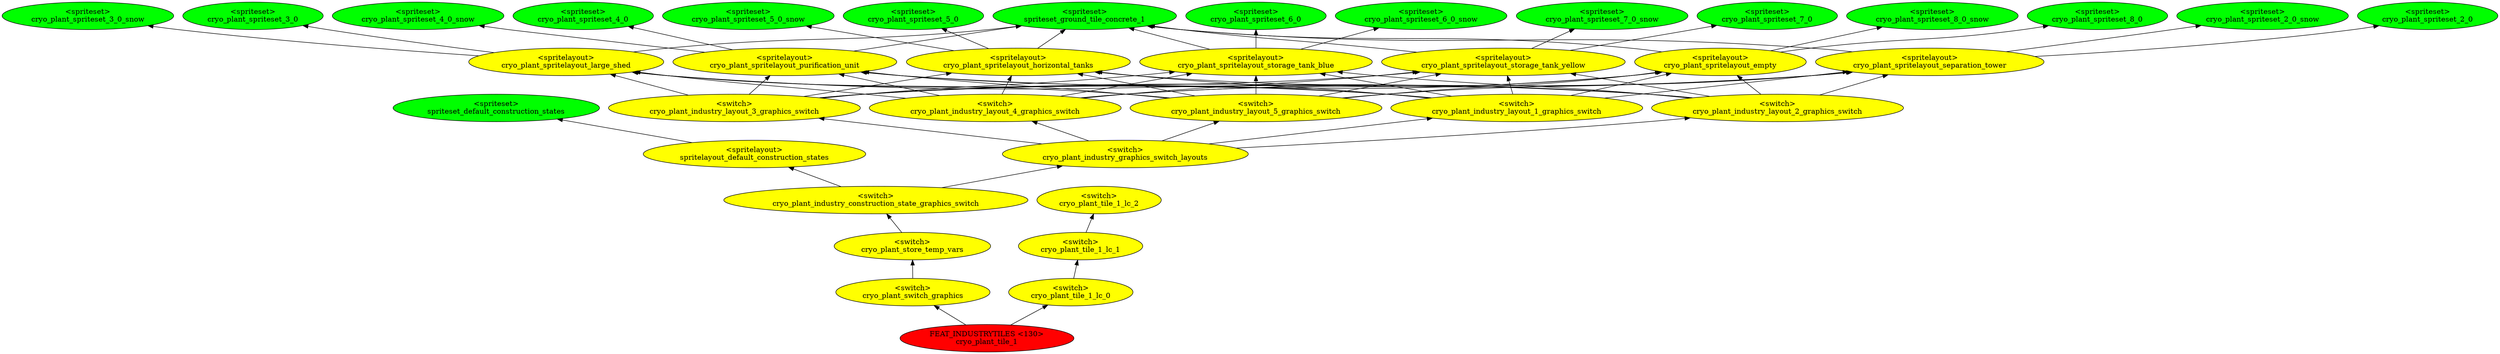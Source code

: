 digraph {
rankdir="BT"
spriteset_default_construction_states [fillcolor=green style="filled" label="<spriteset>\nspriteset_default_construction_states"]
spritelayout_default_construction_states [fillcolor=yellow style="filled" label="<spritelayout>\nspritelayout_default_construction_states"]
spriteset_ground_tile_concrete_1 [fillcolor=green style="filled" label="<spriteset>\nspriteset_ground_tile_concrete_1"]
cryo_plant_spriteset_2_0 [fillcolor=green style="filled" label="<spriteset>\ncryo_plant_spriteset_2_0"]
cryo_plant_spriteset_2_0_snow [fillcolor=green style="filled" label="<spriteset>\ncryo_plant_spriteset_2_0_snow"]
cryo_plant_spriteset_3_0 [fillcolor=green style="filled" label="<spriteset>\ncryo_plant_spriteset_3_0"]
cryo_plant_spriteset_3_0_snow [fillcolor=green style="filled" label="<spriteset>\ncryo_plant_spriteset_3_0_snow"]
cryo_plant_spriteset_4_0 [fillcolor=green style="filled" label="<spriteset>\ncryo_plant_spriteset_4_0"]
cryo_plant_spriteset_4_0_snow [fillcolor=green style="filled" label="<spriteset>\ncryo_plant_spriteset_4_0_snow"]
cryo_plant_spriteset_5_0 [fillcolor=green style="filled" label="<spriteset>\ncryo_plant_spriteset_5_0"]
cryo_plant_spriteset_5_0_snow [fillcolor=green style="filled" label="<spriteset>\ncryo_plant_spriteset_5_0_snow"]
cryo_plant_spriteset_6_0 [fillcolor=green style="filled" label="<spriteset>\ncryo_plant_spriteset_6_0"]
cryo_plant_spriteset_6_0_snow [fillcolor=green style="filled" label="<spriteset>\ncryo_plant_spriteset_6_0_snow"]
cryo_plant_spriteset_7_0 [fillcolor=green style="filled" label="<spriteset>\ncryo_plant_spriteset_7_0"]
cryo_plant_spriteset_7_0_snow [fillcolor=green style="filled" label="<spriteset>\ncryo_plant_spriteset_7_0_snow"]
cryo_plant_spriteset_8_0 [fillcolor=green style="filled" label="<spriteset>\ncryo_plant_spriteset_8_0"]
cryo_plant_spriteset_8_0_snow [fillcolor=green style="filled" label="<spriteset>\ncryo_plant_spriteset_8_0_snow"]
cryo_plant_spritelayout_separation_tower [fillcolor=yellow style="filled" label="<spritelayout>\ncryo_plant_spritelayout_separation_tower"]
cryo_plant_spritelayout_large_shed [fillcolor=yellow style="filled" label="<spritelayout>\ncryo_plant_spritelayout_large_shed"]
cryo_plant_spritelayout_purification_unit [fillcolor=yellow style="filled" label="<spritelayout>\ncryo_plant_spritelayout_purification_unit"]
cryo_plant_spritelayout_horizontal_tanks [fillcolor=yellow style="filled" label="<spritelayout>\ncryo_plant_spritelayout_horizontal_tanks"]
cryo_plant_spritelayout_storage_tank_blue [fillcolor=yellow style="filled" label="<spritelayout>\ncryo_plant_spritelayout_storage_tank_blue"]
cryo_plant_spritelayout_storage_tank_yellow [fillcolor=yellow style="filled" label="<spritelayout>\ncryo_plant_spritelayout_storage_tank_yellow"]
cryo_plant_spritelayout_empty [fillcolor=yellow style="filled" label="<spritelayout>\ncryo_plant_spritelayout_empty"]
cryo_plant_industry_layout_1_graphics_switch [fillcolor=yellow style="filled" label="<switch>\ncryo_plant_industry_layout_1_graphics_switch"]
cryo_plant_industry_layout_2_graphics_switch [fillcolor=yellow style="filled" label="<switch>\ncryo_plant_industry_layout_2_graphics_switch"]
cryo_plant_industry_layout_3_graphics_switch [fillcolor=yellow style="filled" label="<switch>\ncryo_plant_industry_layout_3_graphics_switch"]
cryo_plant_industry_layout_4_graphics_switch [fillcolor=yellow style="filled" label="<switch>\ncryo_plant_industry_layout_4_graphics_switch"]
cryo_plant_industry_layout_5_graphics_switch [fillcolor=yellow style="filled" label="<switch>\ncryo_plant_industry_layout_5_graphics_switch"]
cryo_plant_industry_graphics_switch_layouts [fillcolor=yellow style="filled" label="<switch>\ncryo_plant_industry_graphics_switch_layouts"]
cryo_plant_industry_construction_state_graphics_switch [fillcolor=yellow style="filled" label="<switch>\ncryo_plant_industry_construction_state_graphics_switch"]
cryo_plant_store_temp_vars [fillcolor=yellow style="filled" label="<switch>\ncryo_plant_store_temp_vars"]
cryo_plant_switch_graphics [fillcolor=yellow style="filled" label="<switch>\ncryo_plant_switch_graphics"]
cryo_plant_tile_1_lc_2 [fillcolor=yellow style="filled" label="<switch>\ncryo_plant_tile_1_lc_2"]
cryo_plant_tile_1_lc_1 [fillcolor=yellow style="filled" label="<switch>\ncryo_plant_tile_1_lc_1"]
cryo_plant_tile_1_lc_0 [fillcolor=yellow style="filled" label="<switch>\ncryo_plant_tile_1_lc_0"]
cryo_plant_tile_1 [fillcolor=red style="filled" label="FEAT_INDUSTRYTILES <130>\ncryo_plant_tile_1"]
cryo_plant_industry_layout_4_graphics_switch->cryo_plant_spritelayout_purification_unit
cryo_plant_spritelayout_horizontal_tanks->spriteset_ground_tile_concrete_1
cryo_plant_industry_layout_4_graphics_switch->cryo_plant_spritelayout_large_shed
cryo_plant_spritelayout_storage_tank_yellow->cryo_plant_spriteset_7_0_snow
cryo_plant_spritelayout_separation_tower->cryo_plant_spriteset_2_0
cryo_plant_spritelayout_horizontal_tanks->cryo_plant_spriteset_5_0
cryo_plant_industry_layout_5_graphics_switch->cryo_plant_spritelayout_separation_tower
cryo_plant_industry_layout_4_graphics_switch->cryo_plant_spritelayout_separation_tower
cryo_plant_industry_layout_2_graphics_switch->cryo_plant_spritelayout_empty
cryo_plant_spritelayout_storage_tank_blue->cryo_plant_spriteset_6_0
cryo_plant_industry_layout_4_graphics_switch->cryo_plant_spritelayout_storage_tank_blue
cryo_plant_industry_graphics_switch_layouts->cryo_plant_industry_layout_4_graphics_switch
cryo_plant_industry_layout_5_graphics_switch->cryo_plant_spritelayout_large_shed
cryo_plant_store_temp_vars->cryo_plant_industry_construction_state_graphics_switch
cryo_plant_spritelayout_empty->cryo_plant_spriteset_8_0_snow
cryo_plant_industry_layout_5_graphics_switch->cryo_plant_spritelayout_purification_unit
cryo_plant_industry_construction_state_graphics_switch->spritelayout_default_construction_states
cryo_plant_industry_layout_1_graphics_switch->cryo_plant_spritelayout_storage_tank_yellow
cryo_plant_spritelayout_horizontal_tanks->cryo_plant_spriteset_5_0_snow
cryo_plant_industry_layout_5_graphics_switch->cryo_plant_spritelayout_empty
cryo_plant_industry_layout_2_graphics_switch->cryo_plant_spritelayout_separation_tower
cryo_plant_industry_layout_4_graphics_switch->cryo_plant_spritelayout_empty
cryo_plant_spritelayout_separation_tower->cryo_plant_spriteset_2_0_snow
cryo_plant_industry_layout_2_graphics_switch->cryo_plant_spritelayout_storage_tank_blue
cryo_plant_industry_layout_2_graphics_switch->cryo_plant_spritelayout_purification_unit
cryo_plant_industry_layout_3_graphics_switch->cryo_plant_spritelayout_horizontal_tanks
cryo_plant_industry_layout_2_graphics_switch->cryo_plant_spritelayout_storage_tank_yellow
cryo_plant_spritelayout_empty->spriteset_ground_tile_concrete_1
cryo_plant_industry_layout_2_graphics_switch->cryo_plant_spritelayout_horizontal_tanks
cryo_plant_spritelayout_large_shed->cryo_plant_spriteset_3_0
cryo_plant_spritelayout_storage_tank_yellow->cryo_plant_spriteset_7_0
cryo_plant_industry_layout_1_graphics_switch->cryo_plant_spritelayout_separation_tower
cryo_plant_spritelayout_storage_tank_yellow->spriteset_ground_tile_concrete_1
cryo_plant_industry_layout_3_graphics_switch->cryo_plant_spritelayout_separation_tower
cryo_plant_industry_layout_3_graphics_switch->cryo_plant_spritelayout_storage_tank_yellow
cryo_plant_switch_graphics->cryo_plant_store_temp_vars
cryo_plant_industry_layout_4_graphics_switch->cryo_plant_spritelayout_storage_tank_yellow
cryo_plant_industry_layout_5_graphics_switch->cryo_plant_spritelayout_horizontal_tanks
cryo_plant_industry_graphics_switch_layouts->cryo_plant_industry_layout_1_graphics_switch
cryo_plant_spritelayout_large_shed->spriteset_ground_tile_concrete_1
cryo_plant_industry_graphics_switch_layouts->cryo_plant_industry_layout_5_graphics_switch
cryo_plant_industry_graphics_switch_layouts->cryo_plant_industry_layout_2_graphics_switch
cryo_plant_industry_construction_state_graphics_switch->cryo_plant_industry_graphics_switch_layouts
cryo_plant_industry_layout_2_graphics_switch->cryo_plant_spritelayout_large_shed
cryo_plant_tile_1->cryo_plant_switch_graphics
cryo_plant_industry_graphics_switch_layouts->cryo_plant_industry_layout_3_graphics_switch
cryo_plant_industry_layout_3_graphics_switch->cryo_plant_spritelayout_storage_tank_blue
cryo_plant_tile_1->cryo_plant_tile_1_lc_0
cryo_plant_industry_layout_3_graphics_switch->cryo_plant_spritelayout_purification_unit
cryo_plant_industry_layout_1_graphics_switch->cryo_plant_spritelayout_storage_tank_blue
cryo_plant_industry_layout_1_graphics_switch->cryo_plant_spritelayout_large_shed
cryo_plant_spritelayout_separation_tower->spriteset_ground_tile_concrete_1
cryo_plant_industry_layout_4_graphics_switch->cryo_plant_spritelayout_horizontal_tanks
cryo_plant_spritelayout_storage_tank_blue->spriteset_ground_tile_concrete_1
cryo_plant_industry_layout_3_graphics_switch->cryo_plant_spritelayout_empty
cryo_plant_industry_layout_1_graphics_switch->cryo_plant_spritelayout_horizontal_tanks
cryo_plant_spritelayout_storage_tank_blue->cryo_plant_spriteset_6_0_snow
cryo_plant_spritelayout_purification_unit->cryo_plant_spriteset_4_0_snow
spritelayout_default_construction_states->spriteset_default_construction_states
cryo_plant_spritelayout_purification_unit->cryo_plant_spriteset_4_0
cryo_plant_tile_1_lc_0->cryo_plant_tile_1_lc_1
cryo_plant_spritelayout_empty->cryo_plant_spriteset_8_0
cryo_plant_industry_layout_1_graphics_switch->cryo_plant_spritelayout_empty
cryo_plant_spritelayout_purification_unit->spriteset_ground_tile_concrete_1
cryo_plant_industry_layout_5_graphics_switch->cryo_plant_spritelayout_storage_tank_blue
cryo_plant_industry_layout_1_graphics_switch->cryo_plant_spritelayout_purification_unit
cryo_plant_spritelayout_large_shed->cryo_plant_spriteset_3_0_snow
cryo_plant_industry_layout_3_graphics_switch->cryo_plant_spritelayout_large_shed
cryo_plant_tile_1_lc_1->cryo_plant_tile_1_lc_2
cryo_plant_industry_layout_5_graphics_switch->cryo_plant_spritelayout_storage_tank_yellow
}
